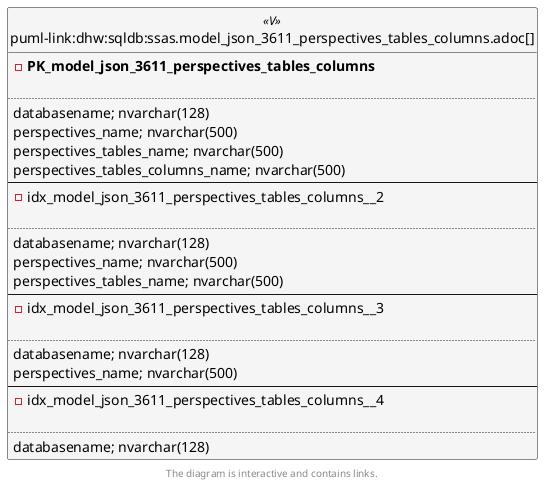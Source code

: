 @startuml
left to right direction
'top to bottom direction
hide circle
'avoide "." issues:
set namespaceSeparator none


skinparam class {
  BackgroundColor White
  BackgroundColor<<FN>> Yellow
  BackgroundColor<<FS>> Yellow
  BackgroundColor<<FT>> LightGray
  BackgroundColor<<IF>> Yellow
  BackgroundColor<<IS>> Yellow
  BackgroundColor<<P>> Aqua
  BackgroundColor<<PC>> Aqua
  BackgroundColor<<SN>> Yellow
  BackgroundColor<<SO>> SlateBlue
  BackgroundColor<<TF>> LightGray
  BackgroundColor<<TR>> Tomato
  BackgroundColor<<U>> White
  BackgroundColor<<V>> WhiteSmoke
  BackgroundColor<<X>> Aqua
  BackgroundColor<<external>> AliceBlue
}


entity "puml-link:dhw:sqldb:ssas.model_json_3611_perspectives_tables_columns.adoc[]" as ssas.model_json_3611_perspectives_tables_columns << V >> {
- **PK_model_json_3611_perspectives_tables_columns**

..
databasename; nvarchar(128)
perspectives_name; nvarchar(500)
perspectives_tables_name; nvarchar(500)
perspectives_tables_columns_name; nvarchar(500)
--
- idx_model_json_3611_perspectives_tables_columns__2

..
databasename; nvarchar(128)
perspectives_name; nvarchar(500)
perspectives_tables_name; nvarchar(500)
--
- idx_model_json_3611_perspectives_tables_columns__3

..
databasename; nvarchar(128)
perspectives_name; nvarchar(500)
--
- idx_model_json_3611_perspectives_tables_columns__4

..
databasename; nvarchar(128)
}

footer The diagram is interactive and contains links.
@enduml

